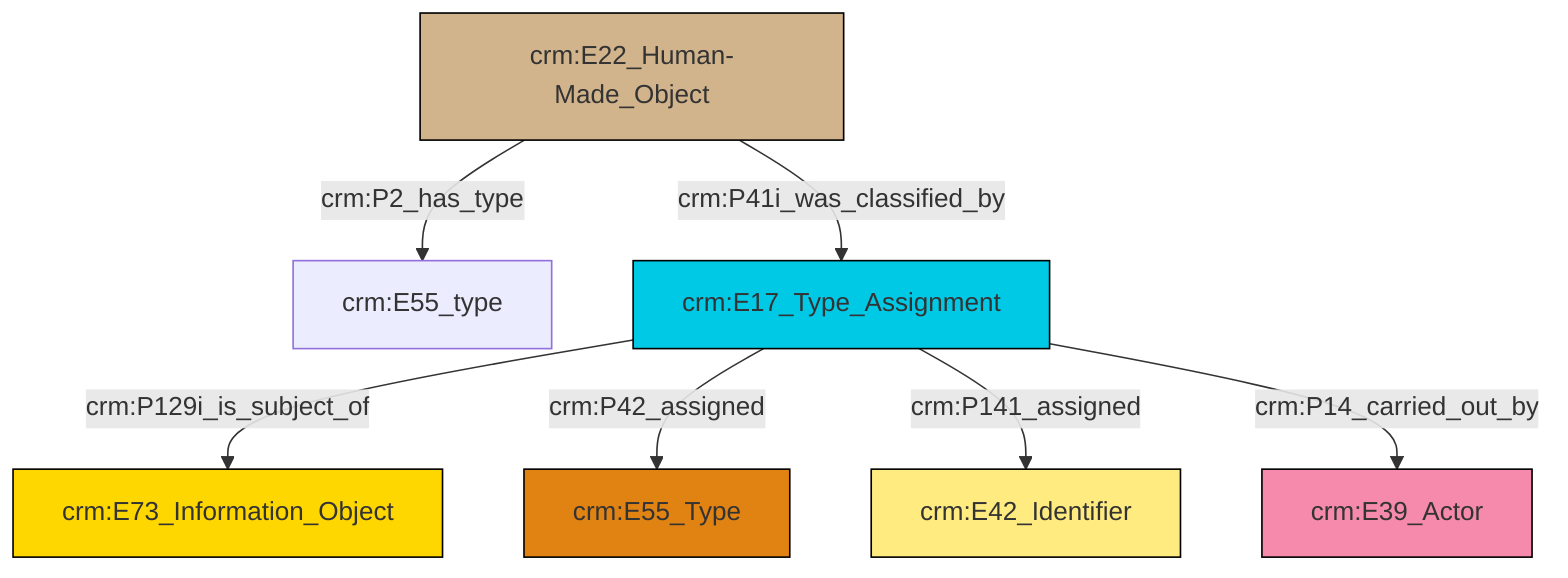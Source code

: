 graph TD
classDef Literal fill:#f2f2f2,stroke:#000000;
classDef CRM_Entity fill:#FFFFFF,stroke:#000000;
classDef Temporal_Entity fill:#00C9E6, stroke:#000000;
classDef Type fill:#E18312, stroke:#000000;
classDef Time-Span fill:#2C9C91, stroke:#000000;
classDef Appellation fill:#FFEB7F, stroke:#000000;
classDef Place fill:#008836, stroke:#000000;
classDef Persistent_Item fill:#B266B2, stroke:#000000;
classDef Conceptual_Object fill:#FFD700, stroke:#000000;
classDef Physical_Thing fill:#D2B48C, stroke:#000000;
classDef Actor fill:#f58aad, stroke:#000000;
classDef PC_Classes fill:#4ce600, stroke:#000000;
classDef Multi fill:#cccccc,stroke:#000000;

2["crm:E22_Human-Made_Object"]:::Physical_Thing -->|crm:P2_has_type| 3["crm:E55_type"]:::Default
4["crm:E17_Type_Assignment"]:::Temporal_Entity -->|crm:P129i_is_subject_of| 5["crm:E73_Information_Object"]:::Conceptual_Object
4["crm:E17_Type_Assignment"]:::Temporal_Entity -->|crm:P42_assigned| 6["crm:E55_Type"]:::Type
4["crm:E17_Type_Assignment"]:::Temporal_Entity -->|crm:P141_assigned| 7["crm:E42_Identifier"]:::Appellation
2["crm:E22_Human-Made_Object"]:::Physical_Thing -->|crm:P41i_was_classified_by| 4["crm:E17_Type_Assignment"]:::Temporal_Entity
4["crm:E17_Type_Assignment"]:::Temporal_Entity -->|crm:P14_carried_out_by| 0["crm:E39_Actor"]:::Actor